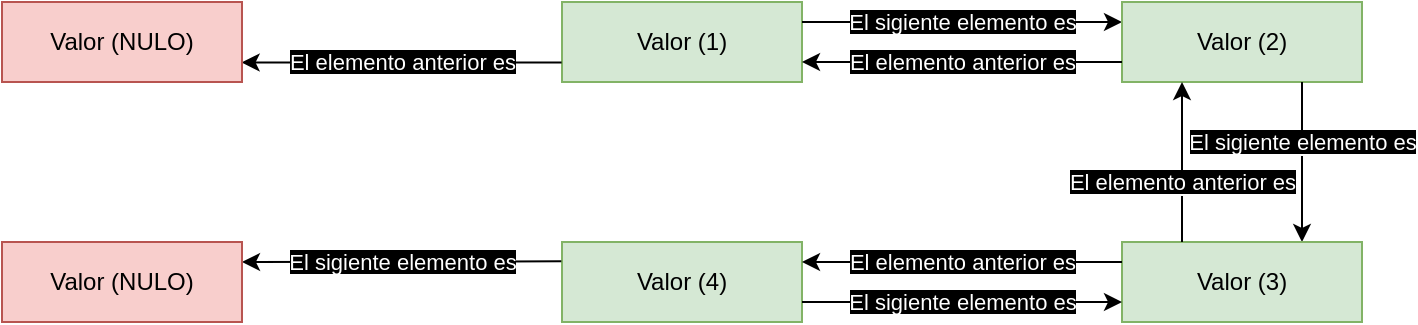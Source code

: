 <mxfile version="10.7.5" type="device"><diagram id="tQGQcqIualaBY9hf1__K" name="Page-1"><mxGraphModel dx="1162" dy="622" grid="1" gridSize="10" guides="1" tooltips="1" connect="1" arrows="1" fold="1" page="1" pageScale="1" pageWidth="827" pageHeight="1169" math="0" shadow="0"><root><mxCell id="0"/><mxCell id="1" parent="0"/><mxCell id="r7mL6fbETfjE3wdQ5S29-35" value="Valor (1)" style="rounded=0;whiteSpace=wrap;html=1;fillColor=#d5e8d4;strokeColor=#82b366;" vertex="1" parent="1"><mxGeometry x="350" y="20" width="120" height="40" as="geometry"/></mxCell><mxCell id="r7mL6fbETfjE3wdQ5S29-36" value="&lt;font color=&quot;#FFFFFF&quot;&gt;&lt;span style=&quot;background-color: rgb(0 , 0 , 0)&quot;&gt;El sigiente elemento es&lt;/span&gt;&lt;/font&gt;" style="endArrow=classic;html=1;exitX=1;exitY=0.25;exitDx=0;exitDy=0;entryX=0;entryY=0.25;entryDx=0;entryDy=0;" edge="1" parent="1" source="r7mL6fbETfjE3wdQ5S29-35" target="r7mL6fbETfjE3wdQ5S29-37"><mxGeometry width="50" height="50" relative="1" as="geometry"><mxPoint x="520" y="60" as="sourcePoint"/><mxPoint x="630" y="40" as="targetPoint"/></mxGeometry></mxCell><mxCell id="r7mL6fbETfjE3wdQ5S29-37" value="Valor (2)" style="rounded=0;whiteSpace=wrap;html=1;fillColor=#d5e8d4;strokeColor=#82b366;" vertex="1" parent="1"><mxGeometry x="630" y="20" width="120" height="40" as="geometry"/></mxCell><mxCell id="r7mL6fbETfjE3wdQ5S29-38" value="&lt;font color=&quot;#FFFFFF&quot;&gt;&lt;span style=&quot;background-color: rgb(0 , 0 , 0)&quot;&gt;El sigiente elemento es&lt;/span&gt;&lt;/font&gt;" style="endArrow=classic;html=1;exitX=0.75;exitY=1;exitDx=0;exitDy=0;entryX=0.75;entryY=0;entryDx=0;entryDy=0;" edge="1" parent="1" source="r7mL6fbETfjE3wdQ5S29-37" target="r7mL6fbETfjE3wdQ5S29-39"><mxGeometry x="-0.25" width="50" height="50" relative="1" as="geometry"><mxPoint x="800" y="60" as="sourcePoint"/><mxPoint x="910" y="40" as="targetPoint"/><mxPoint as="offset"/></mxGeometry></mxCell><mxCell id="r7mL6fbETfjE3wdQ5S29-39" value="Valor (3)" style="rounded=0;whiteSpace=wrap;html=1;fillColor=#d5e8d4;strokeColor=#82b366;" vertex="1" parent="1"><mxGeometry x="630" y="140" width="120" height="40" as="geometry"/></mxCell><mxCell id="r7mL6fbETfjE3wdQ5S29-41" value="Valor (4)" style="rounded=0;whiteSpace=wrap;html=1;fillColor=#d5e8d4;strokeColor=#82b366;" vertex="1" parent="1"><mxGeometry x="350" y="140" width="120" height="40" as="geometry"/></mxCell><mxCell id="r7mL6fbETfjE3wdQ5S29-44" value="&lt;font color=&quot;#FFFFFF&quot;&gt;&lt;span style=&quot;background-color: rgb(0 , 0 , 0)&quot;&gt;El sigiente elemento es&lt;/span&gt;&lt;/font&gt;" style="endArrow=classic;html=1;exitX=0;exitY=0.25;exitDx=0;exitDy=0;entryX=1;entryY=0.25;entryDx=0;entryDy=0;" edge="1" parent="1" target="r7mL6fbETfjE3wdQ5S29-45"><mxGeometry width="50" height="50" relative="1" as="geometry"><mxPoint x="349.667" y="149.667" as="sourcePoint"/><mxPoint x="190" y="160" as="targetPoint"/></mxGeometry></mxCell><mxCell id="r7mL6fbETfjE3wdQ5S29-45" value="Valor (NULO)" style="rounded=0;whiteSpace=wrap;html=1;fillColor=#f8cecc;strokeColor=#b85450;" vertex="1" parent="1"><mxGeometry x="70" y="140" width="120" height="40" as="geometry"/></mxCell><mxCell id="r7mL6fbETfjE3wdQ5S29-48" value="&lt;font color=&quot;#FFFFFF&quot;&gt;&lt;span style=&quot;background-color: rgb(0 , 0 , 0)&quot;&gt;El elemento anterior es&lt;/span&gt;&lt;/font&gt;" style="endArrow=classic;html=1;exitX=0;exitY=0.75;exitDx=0;exitDy=0;entryX=1;entryY=0.75;entryDx=0;entryDy=0;" edge="1" parent="1" source="r7mL6fbETfjE3wdQ5S29-37" target="r7mL6fbETfjE3wdQ5S29-35"><mxGeometry width="50" height="50" relative="1" as="geometry"><mxPoint x="489.81" y="100.238" as="sourcePoint"/><mxPoint x="649.81" y="100.238" as="targetPoint"/></mxGeometry></mxCell><mxCell id="r7mL6fbETfjE3wdQ5S29-49" value="&lt;font color=&quot;#FFFFFF&quot;&gt;&lt;span style=&quot;background-color: rgb(0 , 0 , 0)&quot;&gt;El elemento anterior es&lt;/span&gt;&lt;/font&gt;" style="endArrow=classic;html=1;exitX=0;exitY=0.75;exitDx=0;exitDy=0;entryX=1;entryY=0.75;entryDx=0;entryDy=0;" edge="1" parent="1"><mxGeometry width="50" height="50" relative="1" as="geometry"><mxPoint x="349.81" y="50.238" as="sourcePoint"/><mxPoint x="189.81" y="50.238" as="targetPoint"/></mxGeometry></mxCell><mxCell id="r7mL6fbETfjE3wdQ5S29-50" value="Valor (NULO)" style="rounded=0;whiteSpace=wrap;html=1;fillColor=#f8cecc;strokeColor=#b85450;" vertex="1" parent="1"><mxGeometry x="70" y="20" width="120" height="40" as="geometry"/></mxCell><mxCell id="r7mL6fbETfjE3wdQ5S29-52" value="&lt;font color=&quot;#FFFFFF&quot;&gt;&lt;span style=&quot;background-color: rgb(0 , 0 , 0)&quot;&gt;El elemento anterior es&lt;/span&gt;&lt;/font&gt;" style="endArrow=classic;html=1;exitX=0.25;exitY=0;exitDx=0;exitDy=0;entryX=0.25;entryY=1;entryDx=0;entryDy=0;" edge="1" parent="1" source="r7mL6fbETfjE3wdQ5S29-39" target="r7mL6fbETfjE3wdQ5S29-37"><mxGeometry x="-0.25" width="50" height="50" relative="1" as="geometry"><mxPoint x="619.944" y="79.944" as="sourcePoint"/><mxPoint x="619.944" y="159.944" as="targetPoint"/><mxPoint as="offset"/></mxGeometry></mxCell><mxCell id="r7mL6fbETfjE3wdQ5S29-53" value="&lt;font color=&quot;#FFFFFF&quot;&gt;&lt;span style=&quot;background-color: rgb(0 , 0 , 0)&quot;&gt;El sigiente elemento es&lt;/span&gt;&lt;/font&gt;" style="endArrow=classic;html=1;exitX=1;exitY=0.25;exitDx=0;exitDy=0;entryX=0;entryY=0.25;entryDx=0;entryDy=0;" edge="1" parent="1"><mxGeometry width="50" height="50" relative="1" as="geometry"><mxPoint x="470" y="170" as="sourcePoint"/><mxPoint x="630" y="170" as="targetPoint"/></mxGeometry></mxCell><mxCell id="r7mL6fbETfjE3wdQ5S29-54" value="&lt;font color=&quot;#FFFFFF&quot;&gt;&lt;span style=&quot;background-color: rgb(0 , 0 , 0)&quot;&gt;El elemento anterior es&lt;/span&gt;&lt;/font&gt;" style="endArrow=classic;html=1;exitX=0;exitY=0.75;exitDx=0;exitDy=0;entryX=1;entryY=0.75;entryDx=0;entryDy=0;" edge="1" parent="1"><mxGeometry width="50" height="50" relative="1" as="geometry"><mxPoint x="630" y="150" as="sourcePoint"/><mxPoint x="470" y="150" as="targetPoint"/></mxGeometry></mxCell></root></mxGraphModel></diagram></mxfile>